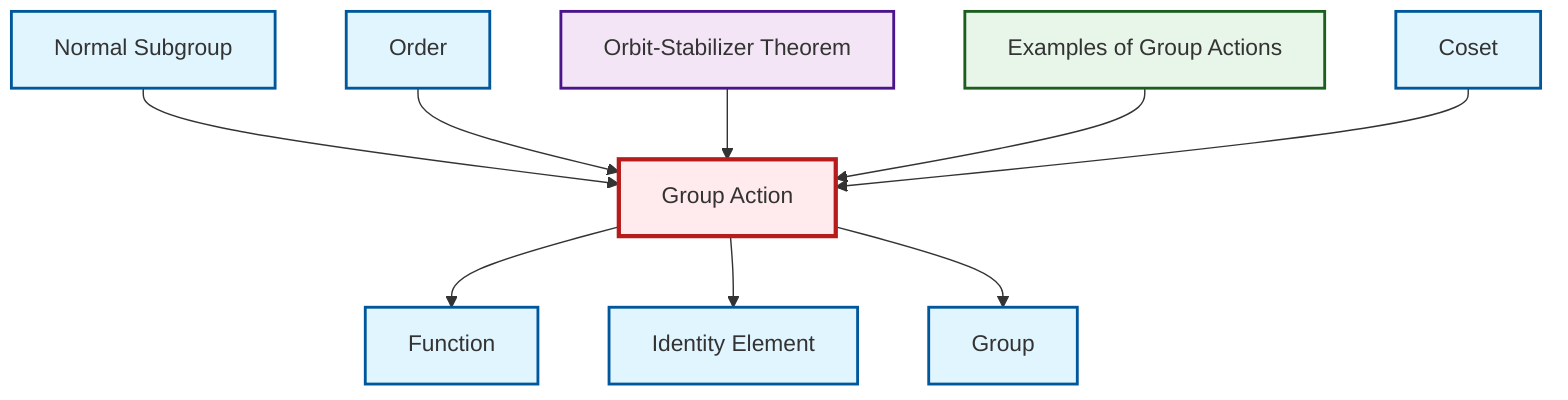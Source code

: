 graph TD
    classDef definition fill:#e1f5fe,stroke:#01579b,stroke-width:2px
    classDef theorem fill:#f3e5f5,stroke:#4a148c,stroke-width:2px
    classDef axiom fill:#fff3e0,stroke:#e65100,stroke-width:2px
    classDef example fill:#e8f5e9,stroke:#1b5e20,stroke-width:2px
    classDef current fill:#ffebee,stroke:#b71c1c,stroke-width:3px
    def-function["Function"]:::definition
    def-identity-element["Identity Element"]:::definition
    def-normal-subgroup["Normal Subgroup"]:::definition
    def-order["Order"]:::definition
    def-group["Group"]:::definition
    def-coset["Coset"]:::definition
    def-group-action["Group Action"]:::definition
    thm-orbit-stabilizer["Orbit-Stabilizer Theorem"]:::theorem
    ex-group-action-examples["Examples of Group Actions"]:::example
    def-normal-subgroup --> def-group-action
    def-order --> def-group-action
    def-group-action --> def-function
    thm-orbit-stabilizer --> def-group-action
    def-group-action --> def-identity-element
    ex-group-action-examples --> def-group-action
    def-group-action --> def-group
    def-coset --> def-group-action
    class def-group-action current